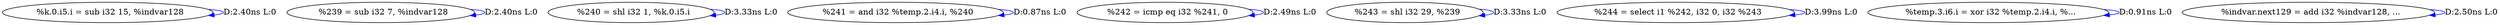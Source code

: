 digraph {
Node0x36e7210[label="  %k.0.i5.i = sub i32 15, %indvar128"];
Node0x36e7210 -> Node0x36e7210[label="D:2.40ns L:0",color=blue];
Node0x36e72f0[label="  %239 = sub i32 7, %indvar128"];
Node0x36e72f0 -> Node0x36e72f0[label="D:2.40ns L:0",color=blue];
Node0x36e73d0[label="  %240 = shl i32 1, %k.0.i5.i"];
Node0x36e73d0 -> Node0x36e73d0[label="D:3.33ns L:0",color=blue];
Node0x36e74b0[label="  %241 = and i32 %temp.2.i4.i, %240"];
Node0x36e74b0 -> Node0x36e74b0[label="D:0.87ns L:0",color=blue];
Node0x36e7590[label="  %242 = icmp eq i32 %241, 0"];
Node0x36e7590 -> Node0x36e7590[label="D:2.49ns L:0",color=blue];
Node0x36e7670[label="  %243 = shl i32 29, %239"];
Node0x36e7670 -> Node0x36e7670[label="D:3.33ns L:0",color=blue];
Node0x36e7750[label="  %244 = select i1 %242, i32 0, i32 %243"];
Node0x36e7750 -> Node0x36e7750[label="D:3.99ns L:0",color=blue];
Node0x36e7830[label="  %temp.3.i6.i = xor i32 %temp.2.i4.i, %..."];
Node0x36e7830 -> Node0x36e7830[label="D:0.91ns L:0",color=blue];
Node0x36e7910[label="  %indvar.next129 = add i32 %indvar128, ..."];
Node0x36e7910 -> Node0x36e7910[label="D:2.50ns L:0",color=blue];
}
